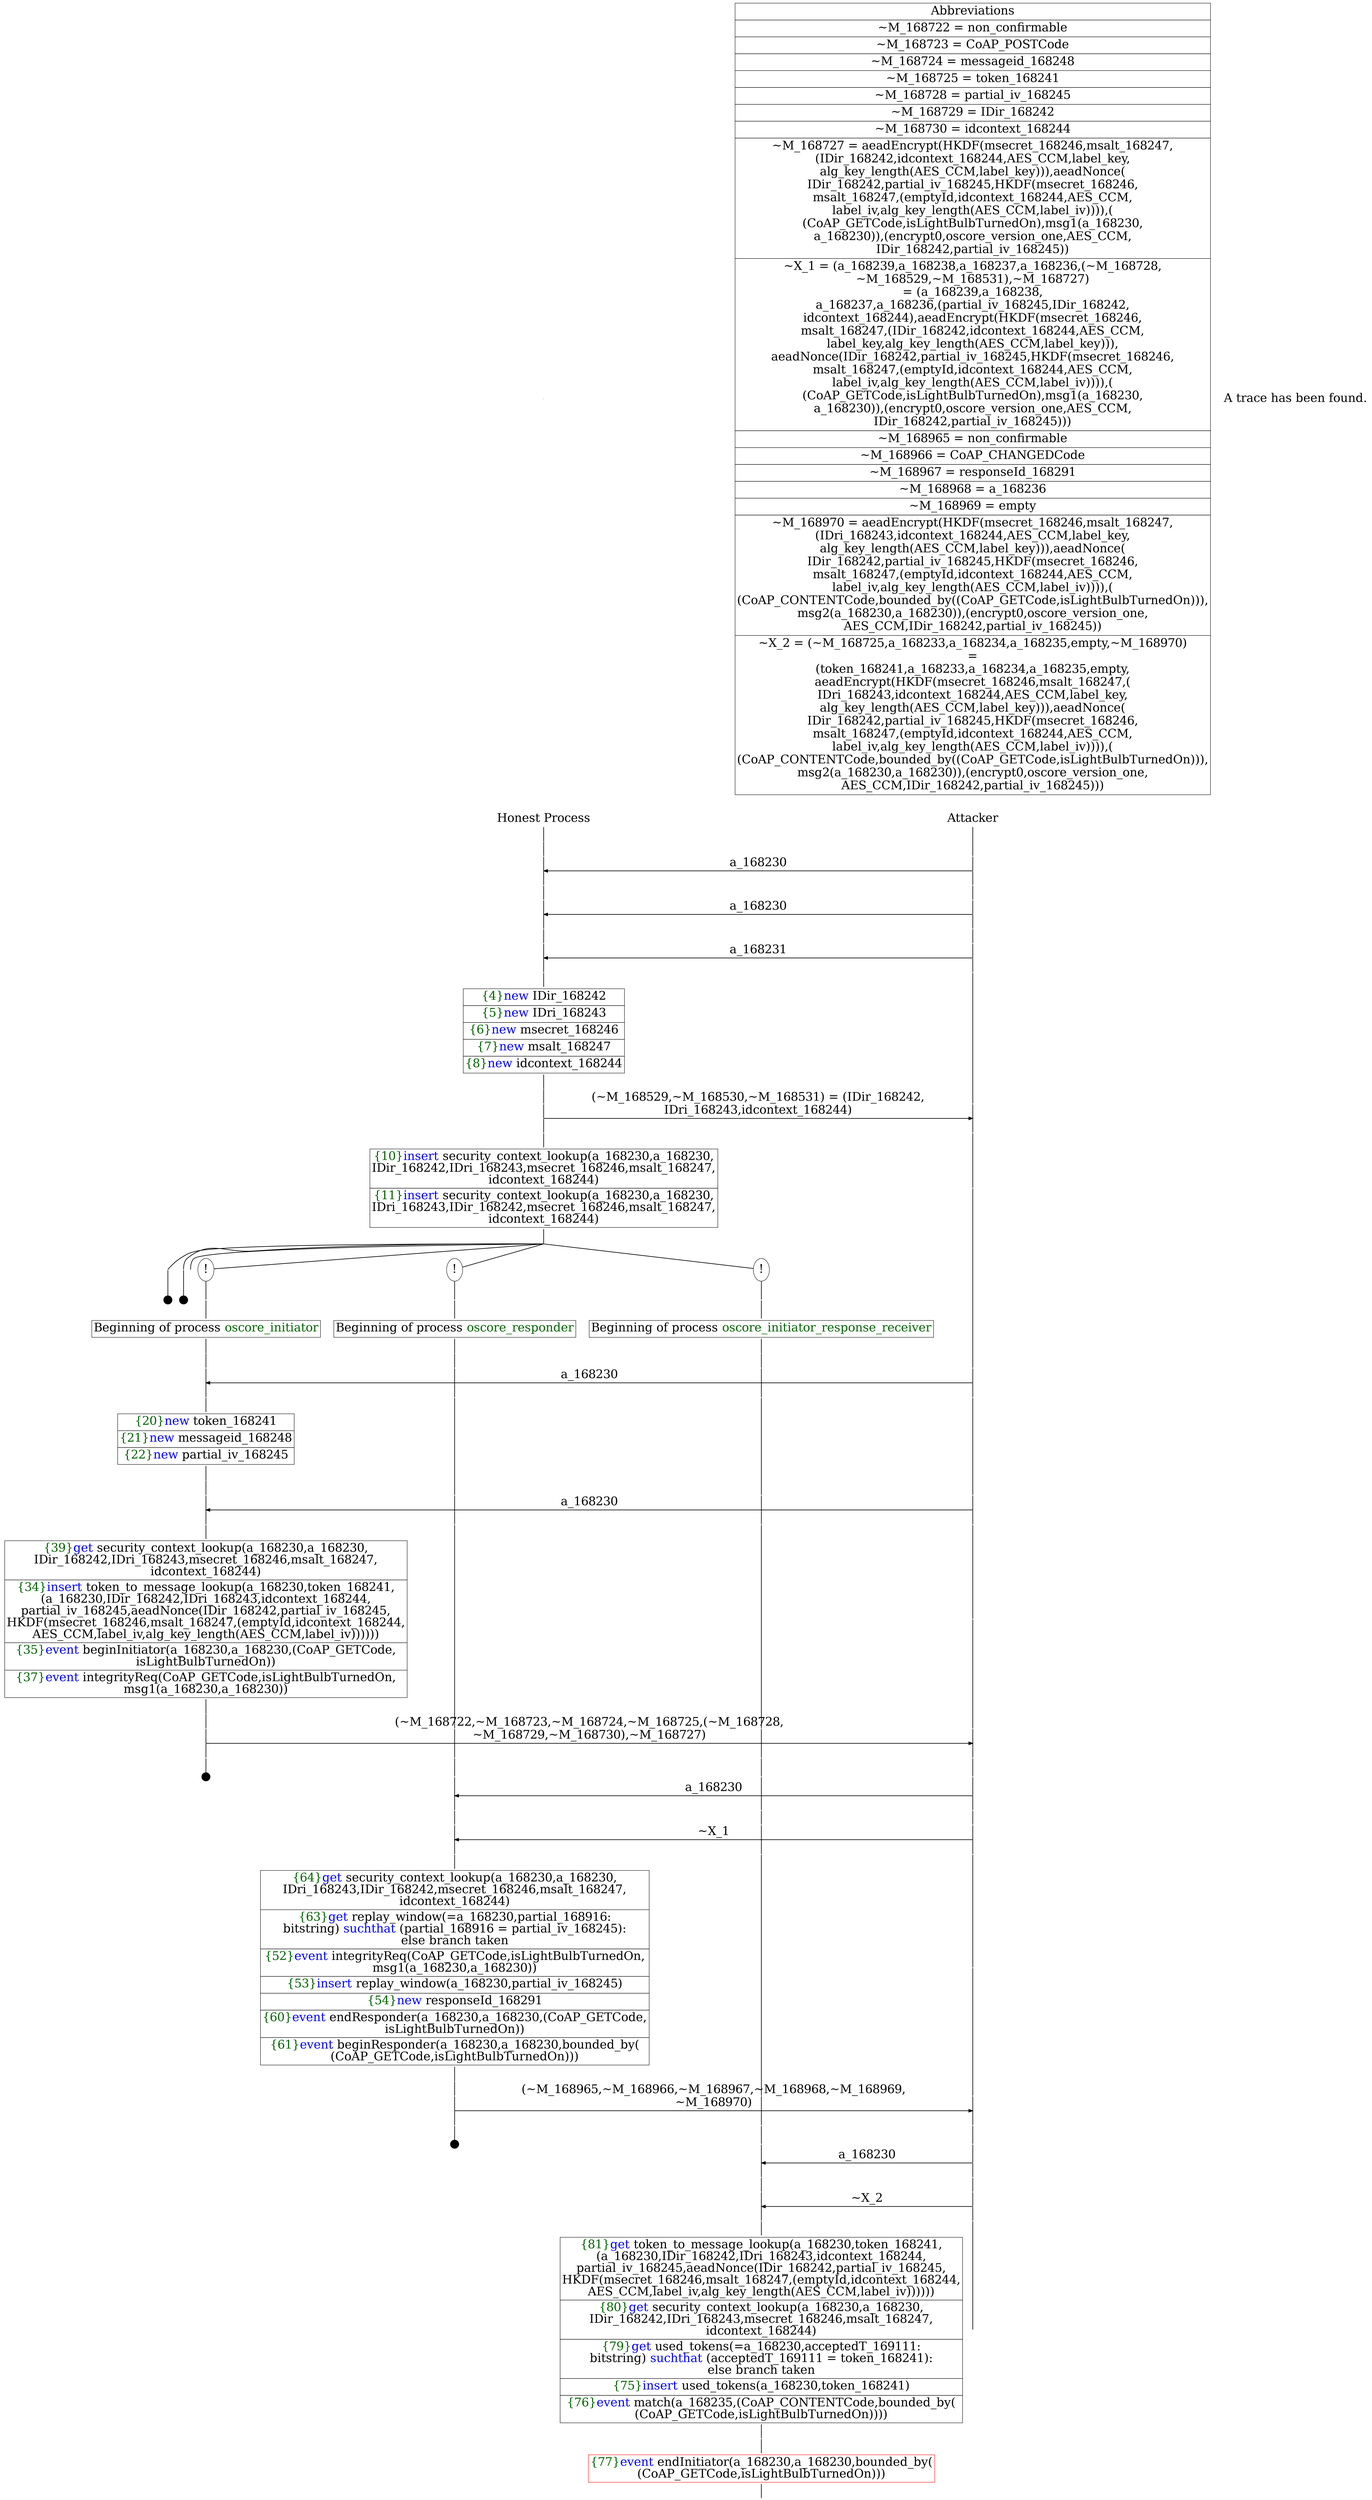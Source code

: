 digraph {
graph [ordering = out]
edge [arrowhead = none, penwidth = 1.6, fontsize = 30]
node [shape = point, width = 0, height = 0, fontsize = 30]
Trace<br/>
[label = <A trace has been found.<br/>
>, shape = plaintext]
P0__0 [label = "Honest Process", shape = plaintext]
P__0 [label = "Attacker", shape = plaintext]
Trace -> P0__0 [label = "", style = invisible, weight = 100]{rank = same; P0__0 P__0}
P0__0 -> P0__1 [label = <>, weight = 100]
P0__1 -> P0__2 [label = <>, weight = 100]
P__0 -> P__1 [label = <>, weight = 100]
{rank = same; P__1 P0__2}
P0__2 -> P0__3 [label = <>, weight = 100]
P__1 -> P__2 [label = <>, weight = 100]
{rank = same; P__2 P0__3}
P0__3 -> P__2 [label = <a_168230>, dir = back, arrowhead = normal]
P0__3 -> P0__4 [label = <>, weight = 100]
P__2 -> P__3 [label = <>, weight = 100]
{rank = same; P__3 P0__4}
P0__4 -> P0__5 [label = <>, weight = 100]
P__3 -> P__4 [label = <>, weight = 100]
{rank = same; P__4 P0__5}
P0__5 -> P0__6 [label = <>, weight = 100]
P__4 -> P__5 [label = <>, weight = 100]
{rank = same; P__5 P0__6}
P0__6 -> P__5 [label = <a_168230>, dir = back, arrowhead = normal]
P0__6 -> P0__7 [label = <>, weight = 100]
P__5 -> P__6 [label = <>, weight = 100]
{rank = same; P__6 P0__7}
P0__7 -> P0__8 [label = <>, weight = 100]
P__6 -> P__7 [label = <>, weight = 100]
{rank = same; P__7 P0__8}
P0__8 -> P0__9 [label = <>, weight = 100]
P__7 -> P__8 [label = <>, weight = 100]
{rank = same; P__8 P0__9}
P0__9 -> P__8 [label = <a_168231>, dir = back, arrowhead = normal]
P0__9 -> P0__10 [label = <>, weight = 100]
P__8 -> P__9 [label = <>, weight = 100]
{rank = same; P__9 P0__10}
P0__10 -> P0__11 [label = <>, weight = 100]
P0__11 [shape = plaintext, label = <<TABLE BORDER="0" CELLBORDER="1" CELLSPACING="0" CELLPADDING="4"> <TR><TD><FONT COLOR="darkgreen">{4}</FONT><FONT COLOR="blue">new </FONT>IDir_168242</TD></TR><TR><TD><FONT COLOR="darkgreen">{5}</FONT><FONT COLOR="blue">new </FONT>IDri_168243</TD></TR><TR><TD><FONT COLOR="darkgreen">{6}</FONT><FONT COLOR="blue">new </FONT>msecret_168246</TD></TR><TR><TD><FONT COLOR="darkgreen">{7}</FONT><FONT COLOR="blue">new </FONT>msalt_168247</TD></TR><TR><TD><FONT COLOR="darkgreen">{8}</FONT><FONT COLOR="blue">new </FONT>idcontext_168244</TD></TR></TABLE>>]
P0__11 -> P0__12 [label = <>, weight = 100]
P0__12 -> P0__13 [label = <>, weight = 100]
P__9 -> P__10 [label = <>, weight = 100]
{rank = same; P__10 P0__13}
P0__13 -> P0__14 [label = <>, weight = 100]
P__10 -> P__11 [label = <>, weight = 100]
{rank = same; P__11 P0__14}
P0__14 -> P__11 [label = <(~M_168529,~M_168530,~M_168531) = (IDir_168242,<br/>
IDri_168243,idcontext_168244)>, arrowhead = normal]
P0__14 -> P0__15 [label = <>, weight = 100]
P__11 -> P__12 [label = <>, weight = 100]
{rank = same; P__12 P0__15}
P0__15 -> P0__16 [label = <>, weight = 100]
P0__16 [shape = plaintext, label = <<TABLE BORDER="0" CELLBORDER="1" CELLSPACING="0" CELLPADDING="4"> <TR><TD><FONT COLOR="darkgreen">{10}</FONT><FONT COLOR="blue">insert </FONT>security_context_lookup(a_168230,a_168230,<br/>
IDir_168242,IDri_168243,msecret_168246,msalt_168247,<br/>
idcontext_168244)</TD></TR><TR><TD><FONT COLOR="darkgreen">{11}</FONT><FONT COLOR="blue">insert </FONT>security_context_lookup(a_168230,a_168230,<br/>
IDri_168243,IDir_168242,msecret_168246,msalt_168247,<br/>
idcontext_168244)</TD></TR></TABLE>>]
P0__16 -> P0__17 [label = <>, weight = 100]
P__12 -> P__13 [label = <>, weight = 100]
{rank = same; P__13 P0__16}
/*RPar */
P0__17 -> P0_5__17 [label = <>]
P0__17 -> P0_4__17 [label = <>]
P0__17 -> P0_3__17 [label = <>]
P0__17 -> P0_2__17 [label = <>]
P0__17 -> P0_1__17 [label = <>]
P0__17 -> P0_0__17 [label = <>]
P0__17 [label = "", fixedsize = false, width = 0, height = 0, shape = none]
{rank = same; P0_0__17 P0_1__17 P0_2__17 P0_3__17 P0_4__17 P0_5__17}
P0_0__17 [label = "!", shape = ellipse]
P0_0_0__17 [label = "", fixedsize = false, width = 0, height = 0, shape = none]
P0_0__17 -> P0_0_0__17 [label = <>, weight = 100]
P0_0_0__17 -> P0_0_0__18 [label = <>, weight = 100]
P0_0_0__18 [shape = plaintext, label = <<TABLE BORDER="0" CELLBORDER="1" CELLSPACING="0" CELLPADDING="4"> <TR><TD>Beginning of process <FONT COLOR="darkgreen">oscore_initiator_response_receiver</FONT><br/>
</TD></TR></TABLE>>]
P0_0_0__18 -> P0_0_0__19 [label = <>, weight = 100]
P0_1__17 [label = "!", shape = ellipse]
P0_1_0__17 [label = "", fixedsize = false, width = 0, height = 0, shape = none]
P0_1__17 -> P0_1_0__17 [label = <>, weight = 100]
P0_1_0__17 -> P0_1_0__18 [label = <>, weight = 100]
P0_1_0__18 [shape = plaintext, label = <<TABLE BORDER="0" CELLBORDER="1" CELLSPACING="0" CELLPADDING="4"> <TR><TD>Beginning of process <FONT COLOR="darkgreen">oscore_responder</FONT></TD></TR></TABLE>>]
P0_1_0__18 -> P0_1_0__19 [label = <>, weight = 100]
P0_2__17 [label = "!", shape = ellipse]
P0_2_0__17 [label = "", fixedsize = false, width = 0, height = 0, shape = none]
P0_2__17 -> P0_2_0__17 [label = <>, weight = 100]
P0_2_0__17 -> P0_2_0__18 [label = <>, weight = 100]
P0_2_0__18 [shape = plaintext, label = <<TABLE BORDER="0" CELLBORDER="1" CELLSPACING="0" CELLPADDING="4"> <TR><TD>Beginning of process <FONT COLOR="darkgreen">oscore_initiator</FONT></TD></TR></TABLE>>]
P0_2_0__18 -> P0_2_0__19 [label = <>, weight = 100]
P0_4__18 [label = "", width = 0.3, height = 0.3]
P0_4__17 -> P0_4__18 [label = <>, weight = 100]
P0_5__18 [label = "", width = 0.3, height = 0.3]
P0_5__17 -> P0_5__18 [label = <>, weight = 100]
P0_2_0__19 -> P0_2_0__20 [label = <>, weight = 100]
P0_1_0__19 -> P0_1_0__20 [label = <>, weight = 100]
P0_0_0__19 -> P0_0_0__20 [label = <>, weight = 100]
P__13 -> P__14 [label = <>, weight = 100]
{rank = same; P__14 P0_0_0__20 P0_1_0__20 P0_2_0__20}
P0_2_0__20 -> P0_2_0__21 [label = <>, weight = 100]
P__14 -> P__15 [label = <>, weight = 100]
{rank = same; P__15 P0_2_0__21}
P0_2_0__21 -> P__15 [label = <a_168230>, dir = back, arrowhead = normal]
P0_2_0__21 -> P0_2_0__22 [label = <>, weight = 100]
P0_1_0__20 -> P0_1_0__21 [label = <>, weight = 100]
P0_0_0__20 -> P0_0_0__21 [label = <>, weight = 100]
P__15 -> P__16 [label = <>, weight = 100]
{rank = same; P__16 P0_0_0__21 P0_1_0__21 P0_2_0__22}
P0_2_0__22 -> P0_2_0__23 [label = <>, weight = 100]
P0_2_0__23 [shape = plaintext, label = <<TABLE BORDER="0" CELLBORDER="1" CELLSPACING="0" CELLPADDING="4"> <TR><TD><FONT COLOR="darkgreen">{20}</FONT><FONT COLOR="blue">new </FONT>token_168241</TD></TR><TR><TD><FONT COLOR="darkgreen">{21}</FONT><FONT COLOR="blue">new </FONT>messageid_168248</TD></TR><TR><TD><FONT COLOR="darkgreen">{22}</FONT><FONT COLOR="blue">new </FONT>partial_iv_168245</TD></TR></TABLE>>]
P0_2_0__23 -> P0_2_0__24 [label = <>, weight = 100]
P0_2_0__24 -> P0_2_0__25 [label = <>, weight = 100]
P0_1_0__21 -> P0_1_0__22 [label = <>, weight = 100]
P0_0_0__21 -> P0_0_0__22 [label = <>, weight = 100]
P__16 -> P__17 [label = <>, weight = 100]
{rank = same; P__17 P0_0_0__22 P0_1_0__22 P0_2_0__25}
P0_2_0__25 -> P0_2_0__26 [label = <>, weight = 100]
P__17 -> P__18 [label = <>, weight = 100]
{rank = same; P__18 P0_2_0__26}
P0_2_0__26 -> P__18 [label = <a_168230>, dir = back, arrowhead = normal]
P0_2_0__26 -> P0_2_0__27 [label = <>, weight = 100]
P0_1_0__22 -> P0_1_0__23 [label = <>, weight = 100]
P0_0_0__22 -> P0_0_0__23 [label = <>, weight = 100]
P__18 -> P__19 [label = <>, weight = 100]
{rank = same; P__19 P0_0_0__23 P0_1_0__23 P0_2_0__27}
P0_2_0__27 -> P0_2_0__28 [label = <>, weight = 100]
P0_2_0__28 [shape = plaintext, label = <<TABLE BORDER="0" CELLBORDER="1" CELLSPACING="0" CELLPADDING="4"> <TR><TD><FONT COLOR="darkgreen">{39}</FONT><FONT COLOR="blue">get </FONT>security_context_lookup(a_168230,a_168230,<br/>
IDir_168242,IDri_168243,msecret_168246,msalt_168247,<br/>
idcontext_168244)</TD></TR><TR><TD><FONT COLOR="darkgreen">{34}</FONT><FONT COLOR="blue">insert </FONT>token_to_message_lookup(a_168230,token_168241,<br/>
(a_168230,IDir_168242,IDri_168243,idcontext_168244,<br/>
partial_iv_168245,aeadNonce(IDir_168242,partial_iv_168245,<br/>
HKDF(msecret_168246,msalt_168247,(emptyId,idcontext_168244,<br/>
AES_CCM,label_iv,alg_key_length(AES_CCM,label_iv))))))<br/>
</TD></TR><TR><TD><FONT COLOR="darkgreen">{35}</FONT><FONT COLOR="blue">event</FONT> beginInitiator(a_168230,a_168230,(CoAP_GETCode,<br/>
isLightBulbTurnedOn))</TD></TR><TR><TD><FONT COLOR="darkgreen">{37}</FONT><FONT COLOR="blue">event</FONT> integrityReq(CoAP_GETCode,isLightBulbTurnedOn,<br/>
msg1(a_168230,a_168230))</TD></TR></TABLE>>]
P0_2_0__28 -> P0_2_0__29 [label = <>, weight = 100]
P__19 -> P__20 [label = <>, weight = 100]
{rank = same; P__20 P0_2_0__28}
P0_2_0__29 -> P0_2_0__30 [label = <>, weight = 100]
P0_1_0__23 -> P0_1_0__24 [label = <>, weight = 100]
P0_0_0__23 -> P0_0_0__24 [label = <>, weight = 100]
P__20 -> P__21 [label = <>, weight = 100]
{rank = same; P__21 P0_0_0__24 P0_1_0__24 P0_2_0__30}
P0_2_0__30 -> P0_2_0__31 [label = <>, weight = 100]
P__21 -> P__22 [label = <>, weight = 100]
{rank = same; P__22 P0_2_0__31}
P0_2_0__31 -> P__22 [label = <(~M_168722,~M_168723,~M_168724,~M_168725,(~M_168728,<br/>
~M_168729,~M_168730),~M_168727)>, arrowhead = normal]
P0_2_0__31 -> P0_2_0__32 [label = <>, weight = 100]
P0_1_0__24 -> P0_1_0__25 [label = <>, weight = 100]
P0_0_0__24 -> P0_0_0__25 [label = <>, weight = 100]
P__22 -> P__23 [label = <>, weight = 100]
{rank = same; P__23 P0_0_0__25 P0_1_0__25 P0_2_0__32}
P0_2_0__33 [label = "", width = 0.3, height = 0.3]
P0_2_0__32 -> P0_2_0__33 [label = <>, weight = 100]
P0_1_0__25 -> P0_1_0__26 [label = <>, weight = 100]
P0_0_0__25 -> P0_0_0__26 [label = <>, weight = 100]
P__23 -> P__24 [label = <>, weight = 100]
{rank = same; P__24 P0_0_0__26 P0_1_0__26}
P0_1_0__26 -> P0_1_0__27 [label = <>, weight = 100]
P__24 -> P__25 [label = <>, weight = 100]
{rank = same; P__25 P0_1_0__27}
P0_1_0__27 -> P__25 [label = <a_168230>, dir = back, arrowhead = normal]
P0_1_0__27 -> P0_1_0__28 [label = <>, weight = 100]
P0_0_0__26 -> P0_0_0__27 [label = <>, weight = 100]
P__25 -> P__26 [label = <>, weight = 100]
{rank = same; P__26 P0_0_0__27 P0_1_0__28}
P0_1_0__28 -> P0_1_0__29 [label = <>, weight = 100]
P0_0_0__27 -> P0_0_0__28 [label = <>, weight = 100]
P__26 -> P__27 [label = <>, weight = 100]
{rank = same; P__27 P0_0_0__28 P0_1_0__29}
P0_1_0__29 -> P0_1_0__30 [label = <>, weight = 100]
P__27 -> P__28 [label = <>, weight = 100]
{rank = same; P__28 P0_1_0__30}
P0_1_0__30 -> P__28 [label = <~X_1>, dir = back, arrowhead = normal]
P0_1_0__30 -> P0_1_0__31 [label = <>, weight = 100]
P0_0_0__28 -> P0_0_0__29 [label = <>, weight = 100]
P__28 -> P__29 [label = <>, weight = 100]
{rank = same; P__29 P0_0_0__29 P0_1_0__31}
P0_1_0__31 -> P0_1_0__32 [label = <>, weight = 100]
P0_1_0__32 [shape = plaintext, label = <<TABLE BORDER="0" CELLBORDER="1" CELLSPACING="0" CELLPADDING="4"> <TR><TD><FONT COLOR="darkgreen">{64}</FONT><FONT COLOR="blue">get </FONT>security_context_lookup(a_168230,a_168230,<br/>
IDri_168243,IDir_168242,msecret_168246,msalt_168247,<br/>
idcontext_168244)</TD></TR><TR><TD><FONT COLOR="darkgreen">{63}</FONT><FONT COLOR="blue">get</FONT> replay_window(=a_168230,partial_168916:<br/>
bitstring) <FONT COLOR="blue">suchthat</FONT> (partial_168916 = partial_iv_168245):<br/>
else branch taken</TD></TR><TR><TD><FONT COLOR="darkgreen">{52}</FONT><FONT COLOR="blue">event</FONT> integrityReq(CoAP_GETCode,isLightBulbTurnedOn,<br/>
msg1(a_168230,a_168230))</TD></TR><TR><TD><FONT COLOR="darkgreen">{53}</FONT><FONT COLOR="blue">insert </FONT>replay_window(a_168230,partial_iv_168245)<br/>
</TD></TR><TR><TD><FONT COLOR="darkgreen">{54}</FONT><FONT COLOR="blue">new </FONT>responseId_168291</TD></TR><TR><TD><FONT COLOR="darkgreen">{60}</FONT><FONT COLOR="blue">event</FONT> endResponder(a_168230,a_168230,(CoAP_GETCode,<br/>
isLightBulbTurnedOn))</TD></TR><TR><TD><FONT COLOR="darkgreen">{61}</FONT><FONT COLOR="blue">event</FONT> beginResponder(a_168230,a_168230,bounded_by(<br/>
(CoAP_GETCode,isLightBulbTurnedOn)))</TD></TR></TABLE>>]
P0_1_0__32 -> P0_1_0__33 [label = <>, weight = 100]
P__29 -> P__30 [label = <>, weight = 100]
{rank = same; P__30 P0_1_0__32}
P0_1_0__33 -> P0_1_0__34 [label = <>, weight = 100]
P0_0_0__29 -> P0_0_0__30 [label = <>, weight = 100]
P__30 -> P__31 [label = <>, weight = 100]
{rank = same; P__31 P0_0_0__30 P0_1_0__34}
P0_1_0__34 -> P0_1_0__35 [label = <>, weight = 100]
P__31 -> P__32 [label = <>, weight = 100]
{rank = same; P__32 P0_1_0__35}
P0_1_0__35 -> P__32 [label = <(~M_168965,~M_168966,~M_168967,~M_168968,~M_168969,<br/>
~M_168970)>, arrowhead = normal]
P0_1_0__35 -> P0_1_0__36 [label = <>, weight = 100]
P0_0_0__30 -> P0_0_0__31 [label = <>, weight = 100]
P__32 -> P__33 [label = <>, weight = 100]
{rank = same; P__33 P0_0_0__31 P0_1_0__36}
P0_1_0__37 [label = "", width = 0.3, height = 0.3]
P0_1_0__36 -> P0_1_0__37 [label = <>, weight = 100]
P0_0_0__31 -> P0_0_0__32 [label = <>, weight = 100]
P__33 -> P__34 [label = <>, weight = 100]
{rank = same; P__34 P0_0_0__32}
P0_0_0__32 -> P0_0_0__33 [label = <>, weight = 100]
P__34 -> P__35 [label = <>, weight = 100]
{rank = same; P__35 P0_0_0__33}
P0_0_0__33 -> P__35 [label = <a_168230>, dir = back, arrowhead = normal]
P0_0_0__33 -> P0_0_0__34 [label = <>, weight = 100]
P__35 -> P__36 [label = <>, weight = 100]
{rank = same; P__36 P0_0_0__34}
P0_0_0__34 -> P0_0_0__35 [label = <>, weight = 100]
P__36 -> P__37 [label = <>, weight = 100]
{rank = same; P__37 P0_0_0__35}
P0_0_0__35 -> P0_0_0__36 [label = <>, weight = 100]
P__37 -> P__38 [label = <>, weight = 100]
{rank = same; P__38 P0_0_0__36}
P0_0_0__36 -> P__38 [label = <~X_2>, dir = back, arrowhead = normal]
P0_0_0__36 -> P0_0_0__37 [label = <>, weight = 100]
P__38 -> P__39 [label = <>, weight = 100]
{rank = same; P__39 P0_0_0__37}
P0_0_0__37 -> P0_0_0__38 [label = <>, weight = 100]
P0_0_0__38 [shape = plaintext, label = <<TABLE BORDER="0" CELLBORDER="1" CELLSPACING="0" CELLPADDING="4"> <TR><TD><FONT COLOR="darkgreen">{81}</FONT><FONT COLOR="blue">get </FONT>token_to_message_lookup(a_168230,token_168241,<br/>
(a_168230,IDir_168242,IDri_168243,idcontext_168244,<br/>
partial_iv_168245,aeadNonce(IDir_168242,partial_iv_168245,<br/>
HKDF(msecret_168246,msalt_168247,(emptyId,idcontext_168244,<br/>
AES_CCM,label_iv,alg_key_length(AES_CCM,label_iv))))))<br/>
</TD></TR><TR><TD><FONT COLOR="darkgreen">{80}</FONT><FONT COLOR="blue">get </FONT>security_context_lookup(a_168230,a_168230,<br/>
IDir_168242,IDri_168243,msecret_168246,msalt_168247,<br/>
idcontext_168244)</TD></TR><TR><TD><FONT COLOR="darkgreen">{79}</FONT><FONT COLOR="blue">get</FONT> used_tokens(=a_168230,acceptedT_169111:<br/>
bitstring) <FONT COLOR="blue">suchthat</FONT> (acceptedT_169111 = token_168241):<br/>
else branch taken</TD></TR><TR><TD><FONT COLOR="darkgreen">{75}</FONT><FONT COLOR="blue">insert </FONT>used_tokens(a_168230,token_168241)</TD></TR><TR><TD><FONT COLOR="darkgreen">{76}</FONT><FONT COLOR="blue">event</FONT> match(a_168235,(CoAP_CONTENTCode,bounded_by(<br/>
(CoAP_GETCode,isLightBulbTurnedOn))))</TD></TR></TABLE>>]
P0_0_0__38 -> P0_0_0__39 [label = <>, weight = 100]
P__39 -> P__40 [label = <>, weight = 100]
{rank = same; P__40 P0_0_0__38}
P0_0_0__39 -> P0_0_0__40 [label = <>, weight = 100]
P0_0_0__40 [color = red, shape = plaintext, label = <<TABLE BORDER="0" CELLBORDER="1" CELLSPACING="0" CELLPADDING="4"> <TR><TD><FONT COLOR="darkgreen">{77}</FONT><FONT COLOR="blue">event</FONT> endInitiator(a_168230,a_168230,bounded_by(<br/>
(CoAP_GETCode,isLightBulbTurnedOn)))</TD></TR></TABLE>>]
P0_0_0__40 -> P0_0_0__41 [label = <>, weight = 100]
Abbrev [shape = plaintext, label = <<TABLE BORDER="0" CELLBORDER="1" CELLSPACING="0" CELLPADDING="4"><TR> <TD> Abbreviations </TD></TR><TR><TD>~M_168722 = non_confirmable</TD></TR><TR><TD>~M_168723 = CoAP_POSTCode</TD></TR><TR><TD>~M_168724 = messageid_168248</TD></TR><TR><TD>~M_168725 = token_168241</TD></TR><TR><TD>~M_168728 = partial_iv_168245</TD></TR><TR><TD>~M_168729 = IDir_168242</TD></TR><TR><TD>~M_168730 = idcontext_168244</TD></TR><TR><TD>~M_168727 = aeadEncrypt(HKDF(msecret_168246,msalt_168247,<br/>
(IDir_168242,idcontext_168244,AES_CCM,label_key,<br/>
alg_key_length(AES_CCM,label_key))),aeadNonce(<br/>
IDir_168242,partial_iv_168245,HKDF(msecret_168246,<br/>
msalt_168247,(emptyId,idcontext_168244,AES_CCM,<br/>
label_iv,alg_key_length(AES_CCM,label_iv)))),(<br/>
(CoAP_GETCode,isLightBulbTurnedOn),msg1(a_168230,<br/>
a_168230)),(encrypt0,oscore_version_one,AES_CCM,<br/>
IDir_168242,partial_iv_168245))</TD></TR><TR><TD>~X_1 = (a_168239,a_168238,a_168237,a_168236,(~M_168728,<br/>
~M_168529,~M_168531),~M_168727)<br/>
= (a_168239,a_168238,<br/>
a_168237,a_168236,(partial_iv_168245,IDir_168242,<br/>
idcontext_168244),aeadEncrypt(HKDF(msecret_168246,<br/>
msalt_168247,(IDir_168242,idcontext_168244,AES_CCM,<br/>
label_key,alg_key_length(AES_CCM,label_key))),<br/>
aeadNonce(IDir_168242,partial_iv_168245,HKDF(msecret_168246,<br/>
msalt_168247,(emptyId,idcontext_168244,AES_CCM,<br/>
label_iv,alg_key_length(AES_CCM,label_iv)))),(<br/>
(CoAP_GETCode,isLightBulbTurnedOn),msg1(a_168230,<br/>
a_168230)),(encrypt0,oscore_version_one,AES_CCM,<br/>
IDir_168242,partial_iv_168245)))</TD></TR><TR><TD>~M_168965 = non_confirmable</TD></TR><TR><TD>~M_168966 = CoAP_CHANGEDCode</TD></TR><TR><TD>~M_168967 = responseId_168291</TD></TR><TR><TD>~M_168968 = a_168236</TD></TR><TR><TD>~M_168969 = empty</TD></TR><TR><TD>~M_168970 = aeadEncrypt(HKDF(msecret_168246,msalt_168247,<br/>
(IDri_168243,idcontext_168244,AES_CCM,label_key,<br/>
alg_key_length(AES_CCM,label_key))),aeadNonce(<br/>
IDir_168242,partial_iv_168245,HKDF(msecret_168246,<br/>
msalt_168247,(emptyId,idcontext_168244,AES_CCM,<br/>
label_iv,alg_key_length(AES_CCM,label_iv)))),(<br/>
(CoAP_CONTENTCode,bounded_by((CoAP_GETCode,isLightBulbTurnedOn))),<br/>
msg2(a_168230,a_168230)),(encrypt0,oscore_version_one,<br/>
AES_CCM,IDir_168242,partial_iv_168245))</TD></TR><TR><TD>~X_2 = (~M_168725,a_168233,a_168234,a_168235,empty,~M_168970)<br/>
=<br/>
(token_168241,a_168233,a_168234,a_168235,empty,<br/>
aeadEncrypt(HKDF(msecret_168246,msalt_168247,(<br/>
IDri_168243,idcontext_168244,AES_CCM,label_key,<br/>
alg_key_length(AES_CCM,label_key))),aeadNonce(<br/>
IDir_168242,partial_iv_168245,HKDF(msecret_168246,<br/>
msalt_168247,(emptyId,idcontext_168244,AES_CCM,<br/>
label_iv,alg_key_length(AES_CCM,label_iv)))),(<br/>
(CoAP_CONTENTCode,bounded_by((CoAP_GETCode,isLightBulbTurnedOn))),<br/>
msg2(a_168230,a_168230)),(encrypt0,oscore_version_one,<br/>
AES_CCM,IDir_168242,partial_iv_168245)))</TD></TR></TABLE>>]Abbrev -> P__0 [style = invisible, weight =100]}